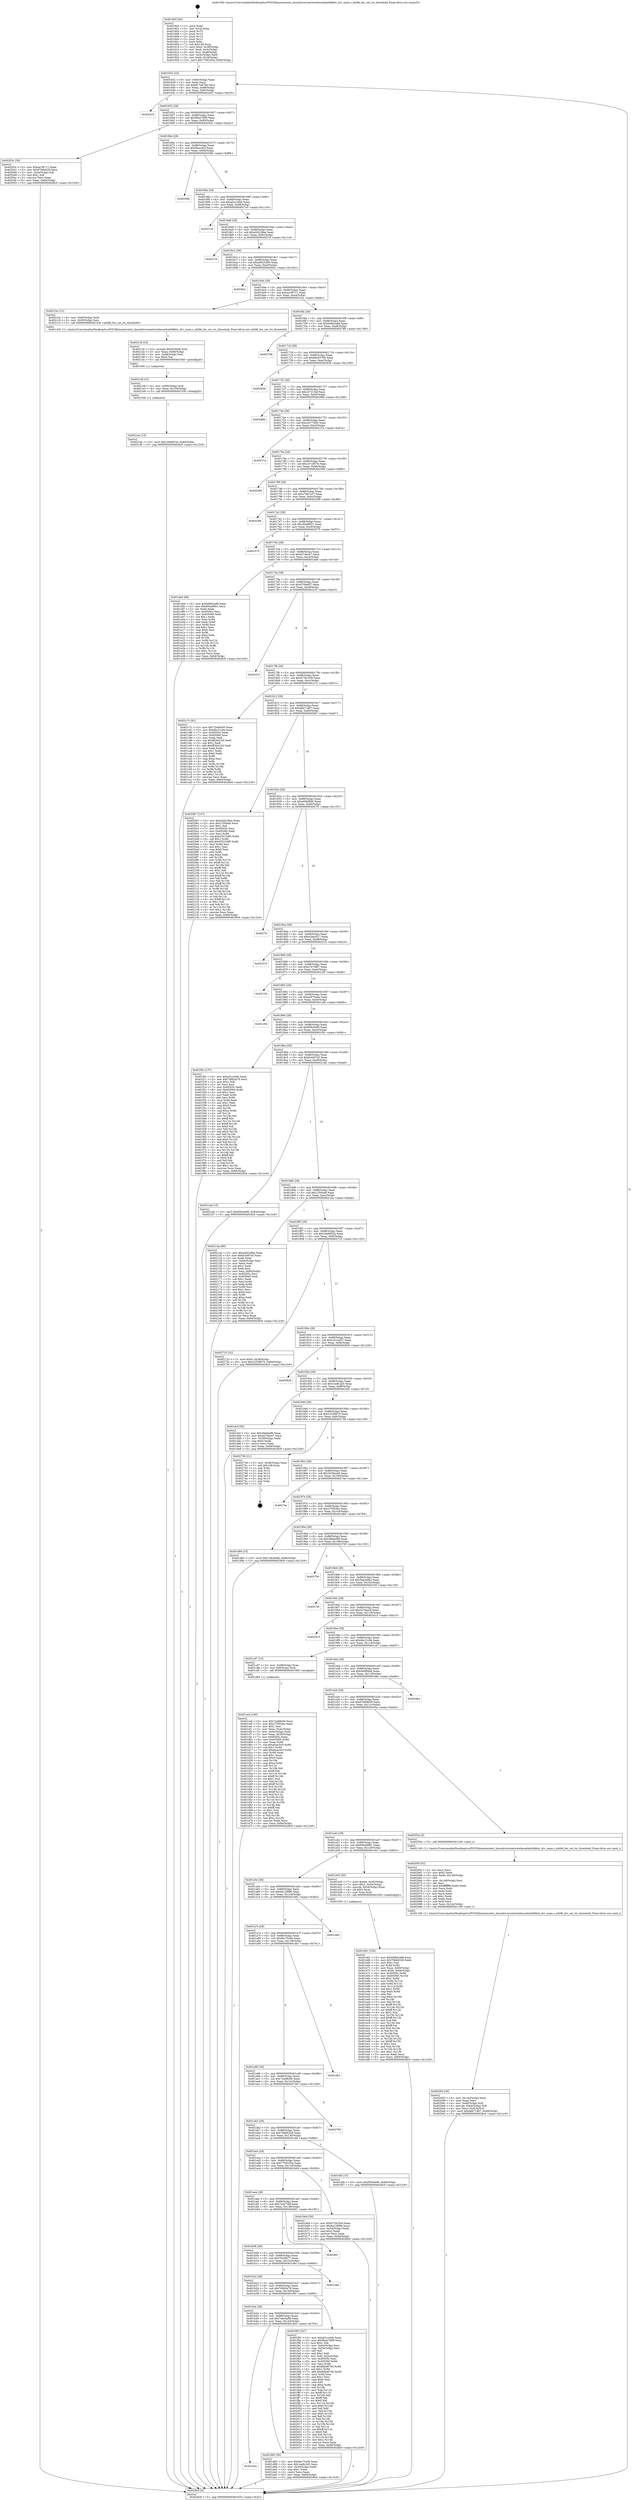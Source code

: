 digraph "0x401600" {
  label = "0x401600 (/mnt/c/Users/mathe/Desktop/tcc/POCII/binaries/extr_linuxdriversnetwirelessathath9khtc_drv_main.c_ath9k_htc_set_rts_threshold_Final-ollvm.out::main(0))"
  labelloc = "t"
  node[shape=record]

  Entry [label="",width=0.3,height=0.3,shape=circle,fillcolor=black,style=filled]
  "0x401632" [label="{
     0x401632 [32]\l
     | [instrs]\l
     &nbsp;&nbsp;0x401632 \<+6\>: mov -0x84(%rbp),%eax\l
     &nbsp;&nbsp;0x401638 \<+2\>: mov %eax,%ecx\l
     &nbsp;&nbsp;0x40163a \<+6\>: sub $0x817e67bb,%ecx\l
     &nbsp;&nbsp;0x401640 \<+6\>: mov %eax,-0x88(%rbp)\l
     &nbsp;&nbsp;0x401646 \<+6\>: mov %ecx,-0x8c(%rbp)\l
     &nbsp;&nbsp;0x40164c \<+6\>: je 0000000000402433 \<main+0xe33\>\l
  }"]
  "0x402433" [label="{
     0x402433\l
  }", style=dashed]
  "0x401652" [label="{
     0x401652 [28]\l
     | [instrs]\l
     &nbsp;&nbsp;0x401652 \<+5\>: jmp 0000000000401657 \<main+0x57\>\l
     &nbsp;&nbsp;0x401657 \<+6\>: mov -0x88(%rbp),%eax\l
     &nbsp;&nbsp;0x40165d \<+5\>: sub $0x9bee7699,%eax\l
     &nbsp;&nbsp;0x401662 \<+6\>: mov %eax,-0x90(%rbp)\l
     &nbsp;&nbsp;0x401668 \<+6\>: je 000000000040203c \<main+0xa3c\>\l
  }"]
  Exit [label="",width=0.3,height=0.3,shape=circle,fillcolor=black,style=filled,peripheries=2]
  "0x40203c" [label="{
     0x40203c [30]\l
     | [instrs]\l
     &nbsp;&nbsp;0x40203c \<+5\>: mov $0xaa1f6711,%eax\l
     &nbsp;&nbsp;0x402041 \<+5\>: mov $0x67684b59,%ecx\l
     &nbsp;&nbsp;0x402046 \<+3\>: mov -0x2a(%rbp),%dl\l
     &nbsp;&nbsp;0x402049 \<+3\>: test $0x1,%dl\l
     &nbsp;&nbsp;0x40204c \<+3\>: cmovne %ecx,%eax\l
     &nbsp;&nbsp;0x40204f \<+6\>: mov %eax,-0x84(%rbp)\l
     &nbsp;&nbsp;0x402055 \<+5\>: jmp 00000000004028c9 \<main+0x12c9\>\l
  }"]
  "0x40166e" [label="{
     0x40166e [28]\l
     | [instrs]\l
     &nbsp;&nbsp;0x40166e \<+5\>: jmp 0000000000401673 \<main+0x73\>\l
     &nbsp;&nbsp;0x401673 \<+6\>: mov -0x88(%rbp),%eax\l
     &nbsp;&nbsp;0x401679 \<+5\>: sub $0x9eecc6cf,%eax\l
     &nbsp;&nbsp;0x40167e \<+6\>: mov %eax,-0x94(%rbp)\l
     &nbsp;&nbsp;0x401684 \<+6\>: je 0000000000402566 \<main+0xf66\>\l
  }"]
  "0x4021ee" [label="{
     0x4021ee [15]\l
     | [instrs]\l
     &nbsp;&nbsp;0x4021ee \<+10\>: movl $0x16a9953a,-0x84(%rbp)\l
     &nbsp;&nbsp;0x4021f8 \<+5\>: jmp 00000000004028c9 \<main+0x12c9\>\l
  }"]
  "0x402566" [label="{
     0x402566\l
  }", style=dashed]
  "0x40168a" [label="{
     0x40168a [28]\l
     | [instrs]\l
     &nbsp;&nbsp;0x40168a \<+5\>: jmp 000000000040168f \<main+0x8f\>\l
     &nbsp;&nbsp;0x40168f \<+6\>: mov -0x88(%rbp),%eax\l
     &nbsp;&nbsp;0x401695 \<+5\>: sub $0xa01cc0eb,%eax\l
     &nbsp;&nbsp;0x40169a \<+6\>: mov %eax,-0x98(%rbp)\l
     &nbsp;&nbsp;0x4016a0 \<+6\>: je 00000000004027c0 \<main+0x11c0\>\l
  }"]
  "0x4021df" [label="{
     0x4021df [15]\l
     | [instrs]\l
     &nbsp;&nbsp;0x4021df \<+4\>: mov -0x60(%rbp),%rdi\l
     &nbsp;&nbsp;0x4021e3 \<+6\>: mov %eax,-0x150(%rbp)\l
     &nbsp;&nbsp;0x4021e9 \<+5\>: call 0000000000401030 \<free@plt\>\l
     | [calls]\l
     &nbsp;&nbsp;0x401030 \{1\} (unknown)\l
  }"]
  "0x4027c0" [label="{
     0x4027c0\l
  }", style=dashed]
  "0x4016a6" [label="{
     0x4016a6 [28]\l
     | [instrs]\l
     &nbsp;&nbsp;0x4016a6 \<+5\>: jmp 00000000004016ab \<main+0xab\>\l
     &nbsp;&nbsp;0x4016ab \<+6\>: mov -0x88(%rbp),%eax\l
     &nbsp;&nbsp;0x4016b1 \<+5\>: sub $0xa5d228ee,%eax\l
     &nbsp;&nbsp;0x4016b6 \<+6\>: mov %eax,-0x9c(%rbp)\l
     &nbsp;&nbsp;0x4016bc \<+6\>: je 00000000004027cf \<main+0x11cf\>\l
  }"]
  "0x4021c8" [label="{
     0x4021c8 [23]\l
     | [instrs]\l
     &nbsp;&nbsp;0x4021c8 \<+10\>: movabs $0x4030d6,%rdi\l
     &nbsp;&nbsp;0x4021d2 \<+3\>: mov %eax,-0x68(%rbp)\l
     &nbsp;&nbsp;0x4021d5 \<+3\>: mov -0x68(%rbp),%esi\l
     &nbsp;&nbsp;0x4021d8 \<+2\>: mov $0x0,%al\l
     &nbsp;&nbsp;0x4021da \<+5\>: call 0000000000401040 \<printf@plt\>\l
     | [calls]\l
     &nbsp;&nbsp;0x401040 \{1\} (unknown)\l
  }"]
  "0x4027cf" [label="{
     0x4027cf\l
  }", style=dashed]
  "0x4016c2" [label="{
     0x4016c2 [28]\l
     | [instrs]\l
     &nbsp;&nbsp;0x4016c2 \<+5\>: jmp 00000000004016c7 \<main+0xc7\>\l
     &nbsp;&nbsp;0x4016c7 \<+6\>: mov -0x88(%rbp),%eax\l
     &nbsp;&nbsp;0x4016cd \<+5\>: sub $0xa9925290,%eax\l
     &nbsp;&nbsp;0x4016d2 \<+6\>: mov %eax,-0xa0(%rbp)\l
     &nbsp;&nbsp;0x4016d8 \<+6\>: je 000000000040262c \<main+0x102c\>\l
  }"]
  "0x402093" [label="{
     0x402093 [36]\l
     | [instrs]\l
     &nbsp;&nbsp;0x402093 \<+6\>: mov -0x14c(%rbp),%ecx\l
     &nbsp;&nbsp;0x402099 \<+3\>: imul %eax,%ecx\l
     &nbsp;&nbsp;0x40209c \<+4\>: mov -0x60(%rbp),%r8\l
     &nbsp;&nbsp;0x4020a0 \<+4\>: movslq -0x64(%rbp),%r9\l
     &nbsp;&nbsp;0x4020a4 \<+4\>: mov %ecx,(%r8,%r9,4)\l
     &nbsp;&nbsp;0x4020a8 \<+10\>: movl $0xddd714b7,-0x84(%rbp)\l
     &nbsp;&nbsp;0x4020b2 \<+5\>: jmp 00000000004028c9 \<main+0x12c9\>\l
  }"]
  "0x40262c" [label="{
     0x40262c\l
  }", style=dashed]
  "0x4016de" [label="{
     0x4016de [28]\l
     | [instrs]\l
     &nbsp;&nbsp;0x4016de \<+5\>: jmp 00000000004016e3 \<main+0xe3\>\l
     &nbsp;&nbsp;0x4016e3 \<+6\>: mov -0x88(%rbp),%eax\l
     &nbsp;&nbsp;0x4016e9 \<+5\>: sub $0xaa1f6711,%eax\l
     &nbsp;&nbsp;0x4016ee \<+6\>: mov %eax,-0xa4(%rbp)\l
     &nbsp;&nbsp;0x4016f4 \<+6\>: je 00000000004021bc \<main+0xbbc\>\l
  }"]
  "0x40205f" [label="{
     0x40205f [52]\l
     | [instrs]\l
     &nbsp;&nbsp;0x40205f \<+2\>: xor %ecx,%ecx\l
     &nbsp;&nbsp;0x402061 \<+5\>: mov $0x2,%edx\l
     &nbsp;&nbsp;0x402066 \<+6\>: mov %edx,-0x148(%rbp)\l
     &nbsp;&nbsp;0x40206c \<+1\>: cltd\l
     &nbsp;&nbsp;0x40206d \<+6\>: mov -0x148(%rbp),%esi\l
     &nbsp;&nbsp;0x402073 \<+2\>: idiv %esi\l
     &nbsp;&nbsp;0x402075 \<+6\>: imul $0xfffffffe,%edx,%edx\l
     &nbsp;&nbsp;0x40207b \<+2\>: mov %ecx,%edi\l
     &nbsp;&nbsp;0x40207d \<+2\>: sub %edx,%edi\l
     &nbsp;&nbsp;0x40207f \<+2\>: mov %ecx,%edx\l
     &nbsp;&nbsp;0x402081 \<+3\>: sub $0x1,%edx\l
     &nbsp;&nbsp;0x402084 \<+2\>: add %edx,%edi\l
     &nbsp;&nbsp;0x402086 \<+2\>: sub %edi,%ecx\l
     &nbsp;&nbsp;0x402088 \<+6\>: mov %ecx,-0x14c(%rbp)\l
     &nbsp;&nbsp;0x40208e \<+5\>: call 0000000000401160 \<next_i\>\l
     | [calls]\l
     &nbsp;&nbsp;0x401160 \{1\} (/mnt/c/Users/mathe/Desktop/tcc/POCII/binaries/extr_linuxdriversnetwirelessathath9khtc_drv_main.c_ath9k_htc_set_rts_threshold_Final-ollvm.out::next_i)\l
  }"]
  "0x4021bc" [label="{
     0x4021bc [12]\l
     | [instrs]\l
     &nbsp;&nbsp;0x4021bc \<+4\>: mov -0x60(%rbp),%rdi\l
     &nbsp;&nbsp;0x4021c0 \<+3\>: mov -0x50(%rbp),%esi\l
     &nbsp;&nbsp;0x4021c3 \<+5\>: call 0000000000401420 \<ath9k_htc_set_rts_threshold\>\l
     | [calls]\l
     &nbsp;&nbsp;0x401420 \{1\} (/mnt/c/Users/mathe/Desktop/tcc/POCII/binaries/extr_linuxdriversnetwirelessathath9khtc_drv_main.c_ath9k_htc_set_rts_threshold_Final-ollvm.out::ath9k_htc_set_rts_threshold)\l
  }"]
  "0x4016fa" [label="{
     0x4016fa [28]\l
     | [instrs]\l
     &nbsp;&nbsp;0x4016fa \<+5\>: jmp 00000000004016ff \<main+0xff\>\l
     &nbsp;&nbsp;0x4016ff \<+6\>: mov -0x88(%rbp),%eax\l
     &nbsp;&nbsp;0x401705 \<+5\>: sub $0xb68d2a88,%eax\l
     &nbsp;&nbsp;0x40170a \<+6\>: mov %eax,-0xa8(%rbp)\l
     &nbsp;&nbsp;0x401710 \<+6\>: je 0000000000402788 \<main+0x1188\>\l
  }"]
  "0x401e61" [label="{
     0x401e61 [156]\l
     | [instrs]\l
     &nbsp;&nbsp;0x401e61 \<+5\>: mov $0xb68d2a88,%ecx\l
     &nbsp;&nbsp;0x401e66 \<+5\>: mov $0x76b84328,%edx\l
     &nbsp;&nbsp;0x401e6b \<+3\>: mov $0x1,%sil\l
     &nbsp;&nbsp;0x401e6e \<+3\>: xor %r8d,%r8d\l
     &nbsp;&nbsp;0x401e71 \<+4\>: mov %rax,-0x60(%rbp)\l
     &nbsp;&nbsp;0x401e75 \<+7\>: movl $0x0,-0x64(%rbp)\l
     &nbsp;&nbsp;0x401e7c \<+8\>: mov 0x40505c,%r9d\l
     &nbsp;&nbsp;0x401e84 \<+8\>: mov 0x405060,%r10d\l
     &nbsp;&nbsp;0x401e8c \<+4\>: sub $0x1,%r8d\l
     &nbsp;&nbsp;0x401e90 \<+3\>: mov %r9d,%r11d\l
     &nbsp;&nbsp;0x401e93 \<+3\>: add %r8d,%r11d\l
     &nbsp;&nbsp;0x401e96 \<+4\>: imul %r11d,%r9d\l
     &nbsp;&nbsp;0x401e9a \<+4\>: and $0x1,%r9d\l
     &nbsp;&nbsp;0x401e9e \<+4\>: cmp $0x0,%r9d\l
     &nbsp;&nbsp;0x401ea2 \<+3\>: sete %bl\l
     &nbsp;&nbsp;0x401ea5 \<+4\>: cmp $0xa,%r10d\l
     &nbsp;&nbsp;0x401ea9 \<+4\>: setl %r14b\l
     &nbsp;&nbsp;0x401ead \<+3\>: mov %bl,%r15b\l
     &nbsp;&nbsp;0x401eb0 \<+4\>: xor $0xff,%r15b\l
     &nbsp;&nbsp;0x401eb4 \<+3\>: mov %r14b,%r12b\l
     &nbsp;&nbsp;0x401eb7 \<+4\>: xor $0xff,%r12b\l
     &nbsp;&nbsp;0x401ebb \<+4\>: xor $0x1,%sil\l
     &nbsp;&nbsp;0x401ebf \<+3\>: mov %r15b,%r13b\l
     &nbsp;&nbsp;0x401ec2 \<+4\>: and $0xff,%r13b\l
     &nbsp;&nbsp;0x401ec6 \<+3\>: and %sil,%bl\l
     &nbsp;&nbsp;0x401ec9 \<+3\>: mov %r12b,%al\l
     &nbsp;&nbsp;0x401ecc \<+2\>: and $0xff,%al\l
     &nbsp;&nbsp;0x401ece \<+3\>: and %sil,%r14b\l
     &nbsp;&nbsp;0x401ed1 \<+3\>: or %bl,%r13b\l
     &nbsp;&nbsp;0x401ed4 \<+3\>: or %r14b,%al\l
     &nbsp;&nbsp;0x401ed7 \<+3\>: xor %al,%r13b\l
     &nbsp;&nbsp;0x401eda \<+3\>: or %r12b,%r15b\l
     &nbsp;&nbsp;0x401edd \<+4\>: xor $0xff,%r15b\l
     &nbsp;&nbsp;0x401ee1 \<+4\>: or $0x1,%sil\l
     &nbsp;&nbsp;0x401ee5 \<+3\>: and %sil,%r15b\l
     &nbsp;&nbsp;0x401ee8 \<+3\>: or %r15b,%r13b\l
     &nbsp;&nbsp;0x401eeb \<+4\>: test $0x1,%r13b\l
     &nbsp;&nbsp;0x401eef \<+3\>: cmovne %edx,%ecx\l
     &nbsp;&nbsp;0x401ef2 \<+6\>: mov %ecx,-0x84(%rbp)\l
     &nbsp;&nbsp;0x401ef8 \<+5\>: jmp 00000000004028c9 \<main+0x12c9\>\l
  }"]
  "0x402788" [label="{
     0x402788\l
  }", style=dashed]
  "0x401716" [label="{
     0x401716 [28]\l
     | [instrs]\l
     &nbsp;&nbsp;0x401716 \<+5\>: jmp 000000000040171b \<main+0x11b\>\l
     &nbsp;&nbsp;0x40171b \<+6\>: mov -0x88(%rbp),%eax\l
     &nbsp;&nbsp;0x401721 \<+5\>: sub $0xb6d33790,%eax\l
     &nbsp;&nbsp;0x401726 \<+6\>: mov %eax,-0xac(%rbp)\l
     &nbsp;&nbsp;0x40172c \<+6\>: je 0000000000402838 \<main+0x1238\>\l
  }"]
  "0x401b5a" [label="{
     0x401b5a\l
  }", style=dashed]
  "0x402838" [label="{
     0x402838\l
  }", style=dashed]
  "0x401732" [label="{
     0x401732 [28]\l
     | [instrs]\l
     &nbsp;&nbsp;0x401732 \<+5\>: jmp 0000000000401737 \<main+0x137\>\l
     &nbsp;&nbsp;0x401737 \<+6\>: mov -0x88(%rbp),%eax\l
     &nbsp;&nbsp;0x40173d \<+5\>: sub $0xc27215af,%eax\l
     &nbsp;&nbsp;0x401742 \<+6\>: mov %eax,-0xb0(%rbp)\l
     &nbsp;&nbsp;0x401748 \<+6\>: je 000000000040288d \<main+0x128d\>\l
  }"]
  "0x401d93" [label="{
     0x401d93 [30]\l
     | [instrs]\l
     &nbsp;&nbsp;0x401d93 \<+5\>: mov $0x6ec75c06,%eax\l
     &nbsp;&nbsp;0x401d98 \<+5\>: mov $0x1ee8c2d3,%ecx\l
     &nbsp;&nbsp;0x401d9d \<+3\>: mov -0x30(%rbp),%edx\l
     &nbsp;&nbsp;0x401da0 \<+3\>: cmp $0x1,%edx\l
     &nbsp;&nbsp;0x401da3 \<+3\>: cmovl %ecx,%eax\l
     &nbsp;&nbsp;0x401da6 \<+6\>: mov %eax,-0x84(%rbp)\l
     &nbsp;&nbsp;0x401dac \<+5\>: jmp 00000000004028c9 \<main+0x12c9\>\l
  }"]
  "0x40288d" [label="{
     0x40288d\l
  }", style=dashed]
  "0x40174e" [label="{
     0x40174e [28]\l
     | [instrs]\l
     &nbsp;&nbsp;0x40174e \<+5\>: jmp 0000000000401753 \<main+0x153\>\l
     &nbsp;&nbsp;0x401753 \<+6\>: mov -0x88(%rbp),%eax\l
     &nbsp;&nbsp;0x401759 \<+5\>: sub $0xc43770d3,%eax\l
     &nbsp;&nbsp;0x40175e \<+6\>: mov %eax,-0xb4(%rbp)\l
     &nbsp;&nbsp;0x401764 \<+6\>: je 000000000040237a \<main+0xd7a\>\l
  }"]
  "0x401b3e" [label="{
     0x401b3e [28]\l
     | [instrs]\l
     &nbsp;&nbsp;0x401b3e \<+5\>: jmp 0000000000401b43 \<main+0x543\>\l
     &nbsp;&nbsp;0x401b43 \<+6\>: mov -0x88(%rbp),%eax\l
     &nbsp;&nbsp;0x401b49 \<+5\>: sub $0x7e6c0a98,%eax\l
     &nbsp;&nbsp;0x401b4e \<+6\>: mov %eax,-0x144(%rbp)\l
     &nbsp;&nbsp;0x401b54 \<+6\>: je 0000000000401d93 \<main+0x793\>\l
  }"]
  "0x40237a" [label="{
     0x40237a\l
  }", style=dashed]
  "0x40176a" [label="{
     0x40176a [28]\l
     | [instrs]\l
     &nbsp;&nbsp;0x40176a \<+5\>: jmp 000000000040176f \<main+0x16f\>\l
     &nbsp;&nbsp;0x40176f \<+6\>: mov -0x88(%rbp),%eax\l
     &nbsp;&nbsp;0x401775 \<+5\>: sub $0xc47c8576,%eax\l
     &nbsp;&nbsp;0x40177a \<+6\>: mov %eax,-0xb8(%rbp)\l
     &nbsp;&nbsp;0x401780 \<+6\>: je 0000000000402599 \<main+0xf99\>\l
  }"]
  "0x401f95" [label="{
     0x401f95 [167]\l
     | [instrs]\l
     &nbsp;&nbsp;0x401f95 \<+5\>: mov $0xa01cc0eb,%eax\l
     &nbsp;&nbsp;0x401f9a \<+5\>: mov $0x9bee7699,%ecx\l
     &nbsp;&nbsp;0x401f9f \<+2\>: mov $0x1,%dl\l
     &nbsp;&nbsp;0x401fa1 \<+3\>: mov -0x64(%rbp),%esi\l
     &nbsp;&nbsp;0x401fa4 \<+3\>: cmp -0x54(%rbp),%esi\l
     &nbsp;&nbsp;0x401fa7 \<+4\>: setl %dil\l
     &nbsp;&nbsp;0x401fab \<+4\>: and $0x1,%dil\l
     &nbsp;&nbsp;0x401faf \<+4\>: mov %dil,-0x2a(%rbp)\l
     &nbsp;&nbsp;0x401fb3 \<+7\>: mov 0x40505c,%esi\l
     &nbsp;&nbsp;0x401fba \<+8\>: mov 0x405060,%r8d\l
     &nbsp;&nbsp;0x401fc2 \<+3\>: mov %esi,%r9d\l
     &nbsp;&nbsp;0x401fc5 \<+7\>: sub $0x8db46740,%r9d\l
     &nbsp;&nbsp;0x401fcc \<+4\>: sub $0x1,%r9d\l
     &nbsp;&nbsp;0x401fd0 \<+7\>: add $0x8db46740,%r9d\l
     &nbsp;&nbsp;0x401fd7 \<+4\>: imul %r9d,%esi\l
     &nbsp;&nbsp;0x401fdb \<+3\>: and $0x1,%esi\l
     &nbsp;&nbsp;0x401fde \<+3\>: cmp $0x0,%esi\l
     &nbsp;&nbsp;0x401fe1 \<+4\>: sete %dil\l
     &nbsp;&nbsp;0x401fe5 \<+4\>: cmp $0xa,%r8d\l
     &nbsp;&nbsp;0x401fe9 \<+4\>: setl %r10b\l
     &nbsp;&nbsp;0x401fed \<+3\>: mov %dil,%r11b\l
     &nbsp;&nbsp;0x401ff0 \<+4\>: xor $0xff,%r11b\l
     &nbsp;&nbsp;0x401ff4 \<+3\>: mov %r10b,%bl\l
     &nbsp;&nbsp;0x401ff7 \<+3\>: xor $0xff,%bl\l
     &nbsp;&nbsp;0x401ffa \<+3\>: xor $0x0,%dl\l
     &nbsp;&nbsp;0x401ffd \<+3\>: mov %r11b,%r14b\l
     &nbsp;&nbsp;0x402000 \<+4\>: and $0x0,%r14b\l
     &nbsp;&nbsp;0x402004 \<+3\>: and %dl,%dil\l
     &nbsp;&nbsp;0x402007 \<+3\>: mov %bl,%r15b\l
     &nbsp;&nbsp;0x40200a \<+4\>: and $0x0,%r15b\l
     &nbsp;&nbsp;0x40200e \<+3\>: and %dl,%r10b\l
     &nbsp;&nbsp;0x402011 \<+3\>: or %dil,%r14b\l
     &nbsp;&nbsp;0x402014 \<+3\>: or %r10b,%r15b\l
     &nbsp;&nbsp;0x402017 \<+3\>: xor %r15b,%r14b\l
     &nbsp;&nbsp;0x40201a \<+3\>: or %bl,%r11b\l
     &nbsp;&nbsp;0x40201d \<+4\>: xor $0xff,%r11b\l
     &nbsp;&nbsp;0x402021 \<+3\>: or $0x0,%dl\l
     &nbsp;&nbsp;0x402024 \<+3\>: and %dl,%r11b\l
     &nbsp;&nbsp;0x402027 \<+3\>: or %r11b,%r14b\l
     &nbsp;&nbsp;0x40202a \<+4\>: test $0x1,%r14b\l
     &nbsp;&nbsp;0x40202e \<+3\>: cmovne %ecx,%eax\l
     &nbsp;&nbsp;0x402031 \<+6\>: mov %eax,-0x84(%rbp)\l
     &nbsp;&nbsp;0x402037 \<+5\>: jmp 00000000004028c9 \<main+0x12c9\>\l
  }"]
  "0x402599" [label="{
     0x402599\l
  }", style=dashed]
  "0x401786" [label="{
     0x401786 [28]\l
     | [instrs]\l
     &nbsp;&nbsp;0x401786 \<+5\>: jmp 000000000040178b \<main+0x18b\>\l
     &nbsp;&nbsp;0x40178b \<+6\>: mov -0x88(%rbp),%eax\l
     &nbsp;&nbsp;0x401791 \<+5\>: sub $0xc76b7a37,%eax\l
     &nbsp;&nbsp;0x401796 \<+6\>: mov %eax,-0xbc(%rbp)\l
     &nbsp;&nbsp;0x40179c \<+6\>: je 0000000000402286 \<main+0xc86\>\l
  }"]
  "0x401b22" [label="{
     0x401b22 [28]\l
     | [instrs]\l
     &nbsp;&nbsp;0x401b22 \<+5\>: jmp 0000000000401b27 \<main+0x527\>\l
     &nbsp;&nbsp;0x401b27 \<+6\>: mov -0x88(%rbp),%eax\l
     &nbsp;&nbsp;0x401b2d \<+5\>: sub $0x7d9b5a78,%eax\l
     &nbsp;&nbsp;0x401b32 \<+6\>: mov %eax,-0x140(%rbp)\l
     &nbsp;&nbsp;0x401b38 \<+6\>: je 0000000000401f95 \<main+0x995\>\l
  }"]
  "0x402286" [label="{
     0x402286\l
  }", style=dashed]
  "0x4017a2" [label="{
     0x4017a2 [28]\l
     | [instrs]\l
     &nbsp;&nbsp;0x4017a2 \<+5\>: jmp 00000000004017a7 \<main+0x1a7\>\l
     &nbsp;&nbsp;0x4017a7 \<+6\>: mov -0x88(%rbp),%eax\l
     &nbsp;&nbsp;0x4017ad \<+5\>: sub $0xc8d49621,%eax\l
     &nbsp;&nbsp;0x4017b2 \<+6\>: mov %eax,-0xc0(%rbp)\l
     &nbsp;&nbsp;0x4017b8 \<+6\>: je 0000000000402575 \<main+0xf75\>\l
  }"]
  "0x401c6d" [label="{
     0x401c6d\l
  }", style=dashed]
  "0x402575" [label="{
     0x402575\l
  }", style=dashed]
  "0x4017be" [label="{
     0x4017be [28]\l
     | [instrs]\l
     &nbsp;&nbsp;0x4017be \<+5\>: jmp 00000000004017c3 \<main+0x1c3\>\l
     &nbsp;&nbsp;0x4017c3 \<+6\>: mov -0x88(%rbp),%eax\l
     &nbsp;&nbsp;0x4017c9 \<+5\>: sub $0xd27dece7,%eax\l
     &nbsp;&nbsp;0x4017ce \<+6\>: mov %eax,-0xc4(%rbp)\l
     &nbsp;&nbsp;0x4017d4 \<+6\>: je 0000000000401ded \<main+0x7ed\>\l
  }"]
  "0x401b06" [label="{
     0x401b06 [28]\l
     | [instrs]\l
     &nbsp;&nbsp;0x401b06 \<+5\>: jmp 0000000000401b0b \<main+0x50b\>\l
     &nbsp;&nbsp;0x401b0b \<+6\>: mov -0x88(%rbp),%eax\l
     &nbsp;&nbsp;0x401b11 \<+5\>: sub $0x7b25fd77,%eax\l
     &nbsp;&nbsp;0x401b16 \<+6\>: mov %eax,-0x13c(%rbp)\l
     &nbsp;&nbsp;0x401b1c \<+6\>: je 0000000000401c6d \<main+0x66d\>\l
  }"]
  "0x401ded" [label="{
     0x401ded [86]\l
     | [instrs]\l
     &nbsp;&nbsp;0x401ded \<+5\>: mov $0xb68d2a88,%eax\l
     &nbsp;&nbsp;0x401df2 \<+5\>: mov $0x694a9981,%ecx\l
     &nbsp;&nbsp;0x401df7 \<+2\>: xor %edx,%edx\l
     &nbsp;&nbsp;0x401df9 \<+7\>: mov 0x40505c,%esi\l
     &nbsp;&nbsp;0x401e00 \<+7\>: mov 0x405060,%edi\l
     &nbsp;&nbsp;0x401e07 \<+3\>: sub $0x1,%edx\l
     &nbsp;&nbsp;0x401e0a \<+3\>: mov %esi,%r8d\l
     &nbsp;&nbsp;0x401e0d \<+3\>: add %edx,%r8d\l
     &nbsp;&nbsp;0x401e10 \<+4\>: imul %r8d,%esi\l
     &nbsp;&nbsp;0x401e14 \<+3\>: and $0x1,%esi\l
     &nbsp;&nbsp;0x401e17 \<+3\>: cmp $0x0,%esi\l
     &nbsp;&nbsp;0x401e1a \<+4\>: sete %r9b\l
     &nbsp;&nbsp;0x401e1e \<+3\>: cmp $0xa,%edi\l
     &nbsp;&nbsp;0x401e21 \<+4\>: setl %r10b\l
     &nbsp;&nbsp;0x401e25 \<+3\>: mov %r9b,%r11b\l
     &nbsp;&nbsp;0x401e28 \<+3\>: and %r10b,%r11b\l
     &nbsp;&nbsp;0x401e2b \<+3\>: xor %r10b,%r9b\l
     &nbsp;&nbsp;0x401e2e \<+3\>: or %r9b,%r11b\l
     &nbsp;&nbsp;0x401e31 \<+4\>: test $0x1,%r11b\l
     &nbsp;&nbsp;0x401e35 \<+3\>: cmovne %ecx,%eax\l
     &nbsp;&nbsp;0x401e38 \<+6\>: mov %eax,-0x84(%rbp)\l
     &nbsp;&nbsp;0x401e3e \<+5\>: jmp 00000000004028c9 \<main+0x12c9\>\l
  }"]
  "0x4017da" [label="{
     0x4017da [28]\l
     | [instrs]\l
     &nbsp;&nbsp;0x4017da \<+5\>: jmp 00000000004017df \<main+0x1df\>\l
     &nbsp;&nbsp;0x4017df \<+6\>: mov -0x88(%rbp),%eax\l
     &nbsp;&nbsp;0x4017e5 \<+5\>: sub $0xd709ef07,%eax\l
     &nbsp;&nbsp;0x4017ea \<+6\>: mov %eax,-0xc8(%rbp)\l
     &nbsp;&nbsp;0x4017f0 \<+6\>: je 000000000040231f \<main+0xd1f\>\l
  }"]
  "0x4026f1" [label="{
     0x4026f1\l
  }", style=dashed]
  "0x40231f" [label="{
     0x40231f\l
  }", style=dashed]
  "0x4017f6" [label="{
     0x4017f6 [28]\l
     | [instrs]\l
     &nbsp;&nbsp;0x4017f6 \<+5\>: jmp 00000000004017fb \<main+0x1fb\>\l
     &nbsp;&nbsp;0x4017fb \<+6\>: mov -0x88(%rbp),%eax\l
     &nbsp;&nbsp;0x401801 \<+5\>: sub $0xd735c309,%eax\l
     &nbsp;&nbsp;0x401806 \<+6\>: mov %eax,-0xcc(%rbp)\l
     &nbsp;&nbsp;0x40180c \<+6\>: je 0000000000401c7c \<main+0x67c\>\l
  }"]
  "0x401ce4" [label="{
     0x401ce4 [160]\l
     | [instrs]\l
     &nbsp;&nbsp;0x401ce4 \<+5\>: mov $0x72a68c00,%ecx\l
     &nbsp;&nbsp;0x401ce9 \<+5\>: mov $0x275f52ba,%edx\l
     &nbsp;&nbsp;0x401cee \<+3\>: mov $0x1,%sil\l
     &nbsp;&nbsp;0x401cf1 \<+3\>: mov %eax,-0x4c(%rbp)\l
     &nbsp;&nbsp;0x401cf4 \<+3\>: mov -0x4c(%rbp),%eax\l
     &nbsp;&nbsp;0x401cf7 \<+3\>: mov %eax,-0x30(%rbp)\l
     &nbsp;&nbsp;0x401cfa \<+7\>: mov 0x40505c,%eax\l
     &nbsp;&nbsp;0x401d01 \<+8\>: mov 0x405060,%r8d\l
     &nbsp;&nbsp;0x401d09 \<+3\>: mov %eax,%r9d\l
     &nbsp;&nbsp;0x401d0c \<+7\>: sub $0xafcac5c0,%r9d\l
     &nbsp;&nbsp;0x401d13 \<+4\>: sub $0x1,%r9d\l
     &nbsp;&nbsp;0x401d17 \<+7\>: add $0xafcac5c0,%r9d\l
     &nbsp;&nbsp;0x401d1e \<+4\>: imul %r9d,%eax\l
     &nbsp;&nbsp;0x401d22 \<+3\>: and $0x1,%eax\l
     &nbsp;&nbsp;0x401d25 \<+3\>: cmp $0x0,%eax\l
     &nbsp;&nbsp;0x401d28 \<+4\>: sete %r10b\l
     &nbsp;&nbsp;0x401d2c \<+4\>: cmp $0xa,%r8d\l
     &nbsp;&nbsp;0x401d30 \<+4\>: setl %r11b\l
     &nbsp;&nbsp;0x401d34 \<+3\>: mov %r10b,%bl\l
     &nbsp;&nbsp;0x401d37 \<+3\>: xor $0xff,%bl\l
     &nbsp;&nbsp;0x401d3a \<+3\>: mov %r11b,%r14b\l
     &nbsp;&nbsp;0x401d3d \<+4\>: xor $0xff,%r14b\l
     &nbsp;&nbsp;0x401d41 \<+4\>: xor $0x1,%sil\l
     &nbsp;&nbsp;0x401d45 \<+3\>: mov %bl,%r15b\l
     &nbsp;&nbsp;0x401d48 \<+4\>: and $0xff,%r15b\l
     &nbsp;&nbsp;0x401d4c \<+3\>: and %sil,%r10b\l
     &nbsp;&nbsp;0x401d4f \<+3\>: mov %r14b,%r12b\l
     &nbsp;&nbsp;0x401d52 \<+4\>: and $0xff,%r12b\l
     &nbsp;&nbsp;0x401d56 \<+3\>: and %sil,%r11b\l
     &nbsp;&nbsp;0x401d59 \<+3\>: or %r10b,%r15b\l
     &nbsp;&nbsp;0x401d5c \<+3\>: or %r11b,%r12b\l
     &nbsp;&nbsp;0x401d5f \<+3\>: xor %r12b,%r15b\l
     &nbsp;&nbsp;0x401d62 \<+3\>: or %r14b,%bl\l
     &nbsp;&nbsp;0x401d65 \<+3\>: xor $0xff,%bl\l
     &nbsp;&nbsp;0x401d68 \<+4\>: or $0x1,%sil\l
     &nbsp;&nbsp;0x401d6c \<+3\>: and %sil,%bl\l
     &nbsp;&nbsp;0x401d6f \<+3\>: or %bl,%r15b\l
     &nbsp;&nbsp;0x401d72 \<+4\>: test $0x1,%r15b\l
     &nbsp;&nbsp;0x401d76 \<+3\>: cmovne %edx,%ecx\l
     &nbsp;&nbsp;0x401d79 \<+6\>: mov %ecx,-0x84(%rbp)\l
     &nbsp;&nbsp;0x401d7f \<+5\>: jmp 00000000004028c9 \<main+0x12c9\>\l
  }"]
  "0x401c7c" [label="{
     0x401c7c [91]\l
     | [instrs]\l
     &nbsp;&nbsp;0x401c7c \<+5\>: mov $0x72a68c00,%eax\l
     &nbsp;&nbsp;0x401c81 \<+5\>: mov $0x4bc31c9a,%ecx\l
     &nbsp;&nbsp;0x401c86 \<+7\>: mov 0x40505c,%edx\l
     &nbsp;&nbsp;0x401c8d \<+7\>: mov 0x405060,%esi\l
     &nbsp;&nbsp;0x401c94 \<+2\>: mov %edx,%edi\l
     &nbsp;&nbsp;0x401c96 \<+6\>: sub $0xf83b41b5,%edi\l
     &nbsp;&nbsp;0x401c9c \<+3\>: sub $0x1,%edi\l
     &nbsp;&nbsp;0x401c9f \<+6\>: add $0xf83b41b5,%edi\l
     &nbsp;&nbsp;0x401ca5 \<+3\>: imul %edi,%edx\l
     &nbsp;&nbsp;0x401ca8 \<+3\>: and $0x1,%edx\l
     &nbsp;&nbsp;0x401cab \<+3\>: cmp $0x0,%edx\l
     &nbsp;&nbsp;0x401cae \<+4\>: sete %r8b\l
     &nbsp;&nbsp;0x401cb2 \<+3\>: cmp $0xa,%esi\l
     &nbsp;&nbsp;0x401cb5 \<+4\>: setl %r9b\l
     &nbsp;&nbsp;0x401cb9 \<+3\>: mov %r8b,%r10b\l
     &nbsp;&nbsp;0x401cbc \<+3\>: and %r9b,%r10b\l
     &nbsp;&nbsp;0x401cbf \<+3\>: xor %r9b,%r8b\l
     &nbsp;&nbsp;0x401cc2 \<+3\>: or %r8b,%r10b\l
     &nbsp;&nbsp;0x401cc5 \<+4\>: test $0x1,%r10b\l
     &nbsp;&nbsp;0x401cc9 \<+3\>: cmovne %ecx,%eax\l
     &nbsp;&nbsp;0x401ccc \<+6\>: mov %eax,-0x84(%rbp)\l
     &nbsp;&nbsp;0x401cd2 \<+5\>: jmp 00000000004028c9 \<main+0x12c9\>\l
  }"]
  "0x401812" [label="{
     0x401812 [28]\l
     | [instrs]\l
     &nbsp;&nbsp;0x401812 \<+5\>: jmp 0000000000401817 \<main+0x217\>\l
     &nbsp;&nbsp;0x401817 \<+6\>: mov -0x88(%rbp),%eax\l
     &nbsp;&nbsp;0x40181d \<+5\>: sub $0xddd714b7,%eax\l
     &nbsp;&nbsp;0x401822 \<+6\>: mov %eax,-0xd0(%rbp)\l
     &nbsp;&nbsp;0x401828 \<+6\>: je 00000000004020b7 \<main+0xab7\>\l
  }"]
  "0x401600" [label="{
     0x401600 [50]\l
     | [instrs]\l
     &nbsp;&nbsp;0x401600 \<+1\>: push %rbp\l
     &nbsp;&nbsp;0x401601 \<+3\>: mov %rsp,%rbp\l
     &nbsp;&nbsp;0x401604 \<+2\>: push %r15\l
     &nbsp;&nbsp;0x401606 \<+2\>: push %r14\l
     &nbsp;&nbsp;0x401608 \<+2\>: push %r13\l
     &nbsp;&nbsp;0x40160a \<+2\>: push %r12\l
     &nbsp;&nbsp;0x40160c \<+1\>: push %rbx\l
     &nbsp;&nbsp;0x40160d \<+7\>: sub $0x148,%rsp\l
     &nbsp;&nbsp;0x401614 \<+7\>: movl $0x0,-0x38(%rbp)\l
     &nbsp;&nbsp;0x40161b \<+3\>: mov %edi,-0x3c(%rbp)\l
     &nbsp;&nbsp;0x40161e \<+4\>: mov %rsi,-0x48(%rbp)\l
     &nbsp;&nbsp;0x401622 \<+3\>: mov -0x3c(%rbp),%edi\l
     &nbsp;&nbsp;0x401625 \<+3\>: mov %edi,-0x34(%rbp)\l
     &nbsp;&nbsp;0x401628 \<+10\>: movl $0x7709105a,-0x84(%rbp)\l
  }"]
  "0x4020b7" [label="{
     0x4020b7 [147]\l
     | [instrs]\l
     &nbsp;&nbsp;0x4020b7 \<+5\>: mov $0xa5d228ee,%eax\l
     &nbsp;&nbsp;0x4020bc \<+5\>: mov $0x13504a9,%ecx\l
     &nbsp;&nbsp;0x4020c1 \<+2\>: mov $0x1,%dl\l
     &nbsp;&nbsp;0x4020c3 \<+7\>: mov 0x40505c,%esi\l
     &nbsp;&nbsp;0x4020ca \<+7\>: mov 0x405060,%edi\l
     &nbsp;&nbsp;0x4020d1 \<+3\>: mov %esi,%r8d\l
     &nbsp;&nbsp;0x4020d4 \<+7\>: sub $0x43515df5,%r8d\l
     &nbsp;&nbsp;0x4020db \<+4\>: sub $0x1,%r8d\l
     &nbsp;&nbsp;0x4020df \<+7\>: add $0x43515df5,%r8d\l
     &nbsp;&nbsp;0x4020e6 \<+4\>: imul %r8d,%esi\l
     &nbsp;&nbsp;0x4020ea \<+3\>: and $0x1,%esi\l
     &nbsp;&nbsp;0x4020ed \<+3\>: cmp $0x0,%esi\l
     &nbsp;&nbsp;0x4020f0 \<+4\>: sete %r9b\l
     &nbsp;&nbsp;0x4020f4 \<+3\>: cmp $0xa,%edi\l
     &nbsp;&nbsp;0x4020f7 \<+4\>: setl %r10b\l
     &nbsp;&nbsp;0x4020fb \<+3\>: mov %r9b,%r11b\l
     &nbsp;&nbsp;0x4020fe \<+4\>: xor $0xff,%r11b\l
     &nbsp;&nbsp;0x402102 \<+3\>: mov %r10b,%bl\l
     &nbsp;&nbsp;0x402105 \<+3\>: xor $0xff,%bl\l
     &nbsp;&nbsp;0x402108 \<+3\>: xor $0x1,%dl\l
     &nbsp;&nbsp;0x40210b \<+3\>: mov %r11b,%r14b\l
     &nbsp;&nbsp;0x40210e \<+4\>: and $0xff,%r14b\l
     &nbsp;&nbsp;0x402112 \<+3\>: and %dl,%r9b\l
     &nbsp;&nbsp;0x402115 \<+3\>: mov %bl,%r15b\l
     &nbsp;&nbsp;0x402118 \<+4\>: and $0xff,%r15b\l
     &nbsp;&nbsp;0x40211c \<+3\>: and %dl,%r10b\l
     &nbsp;&nbsp;0x40211f \<+3\>: or %r9b,%r14b\l
     &nbsp;&nbsp;0x402122 \<+3\>: or %r10b,%r15b\l
     &nbsp;&nbsp;0x402125 \<+3\>: xor %r15b,%r14b\l
     &nbsp;&nbsp;0x402128 \<+3\>: or %bl,%r11b\l
     &nbsp;&nbsp;0x40212b \<+4\>: xor $0xff,%r11b\l
     &nbsp;&nbsp;0x40212f \<+3\>: or $0x1,%dl\l
     &nbsp;&nbsp;0x402132 \<+3\>: and %dl,%r11b\l
     &nbsp;&nbsp;0x402135 \<+3\>: or %r11b,%r14b\l
     &nbsp;&nbsp;0x402138 \<+4\>: test $0x1,%r14b\l
     &nbsp;&nbsp;0x40213c \<+3\>: cmovne %ecx,%eax\l
     &nbsp;&nbsp;0x40213f \<+6\>: mov %eax,-0x84(%rbp)\l
     &nbsp;&nbsp;0x402145 \<+5\>: jmp 00000000004028c9 \<main+0x12c9\>\l
  }"]
  "0x40182e" [label="{
     0x40182e [28]\l
     | [instrs]\l
     &nbsp;&nbsp;0x40182e \<+5\>: jmp 0000000000401833 \<main+0x233\>\l
     &nbsp;&nbsp;0x401833 \<+6\>: mov -0x88(%rbp),%eax\l
     &nbsp;&nbsp;0x401839 \<+5\>: sub $0xe09bf965,%eax\l
     &nbsp;&nbsp;0x40183e \<+6\>: mov %eax,-0xd4(%rbp)\l
     &nbsp;&nbsp;0x401844 \<+6\>: je 00000000004027f1 \<main+0x11f1\>\l
  }"]
  "0x4028c9" [label="{
     0x4028c9 [5]\l
     | [instrs]\l
     &nbsp;&nbsp;0x4028c9 \<+5\>: jmp 0000000000401632 \<main+0x32\>\l
  }"]
  "0x4027f1" [label="{
     0x4027f1\l
  }", style=dashed]
  "0x40184a" [label="{
     0x40184a [28]\l
     | [instrs]\l
     &nbsp;&nbsp;0x40184a \<+5\>: jmp 000000000040184f \<main+0x24f\>\l
     &nbsp;&nbsp;0x40184f \<+6\>: mov -0x88(%rbp),%eax\l
     &nbsp;&nbsp;0x401855 \<+5\>: sub $0xe3adc017,%eax\l
     &nbsp;&nbsp;0x40185a \<+6\>: mov %eax,-0xd8(%rbp)\l
     &nbsp;&nbsp;0x401860 \<+6\>: je 0000000000402310 \<main+0xd10\>\l
  }"]
  "0x401aea" [label="{
     0x401aea [28]\l
     | [instrs]\l
     &nbsp;&nbsp;0x401aea \<+5\>: jmp 0000000000401aef \<main+0x4ef\>\l
     &nbsp;&nbsp;0x401aef \<+6\>: mov -0x88(%rbp),%eax\l
     &nbsp;&nbsp;0x401af5 \<+5\>: sub $0x7a3d756f,%eax\l
     &nbsp;&nbsp;0x401afa \<+6\>: mov %eax,-0x138(%rbp)\l
     &nbsp;&nbsp;0x401b00 \<+6\>: je 00000000004026f1 \<main+0x10f1\>\l
  }"]
  "0x402310" [label="{
     0x402310\l
  }", style=dashed]
  "0x401866" [label="{
     0x401866 [28]\l
     | [instrs]\l
     &nbsp;&nbsp;0x401866 \<+5\>: jmp 000000000040186b \<main+0x26b\>\l
     &nbsp;&nbsp;0x40186b \<+6\>: mov -0x88(%rbp),%eax\l
     &nbsp;&nbsp;0x401871 \<+5\>: sub $0xe7b74f87,%eax\l
     &nbsp;&nbsp;0x401876 \<+6\>: mov %eax,-0xdc(%rbp)\l
     &nbsp;&nbsp;0x40187c \<+6\>: je 00000000004021fd \<main+0xbfd\>\l
  }"]
  "0x401b64" [label="{
     0x401b64 [30]\l
     | [instrs]\l
     &nbsp;&nbsp;0x401b64 \<+5\>: mov $0xd735c309,%eax\l
     &nbsp;&nbsp;0x401b69 \<+5\>: mov $0x6a128f06,%ecx\l
     &nbsp;&nbsp;0x401b6e \<+3\>: mov -0x34(%rbp),%edx\l
     &nbsp;&nbsp;0x401b71 \<+3\>: cmp $0x2,%edx\l
     &nbsp;&nbsp;0x401b74 \<+3\>: cmovne %ecx,%eax\l
     &nbsp;&nbsp;0x401b77 \<+6\>: mov %eax,-0x84(%rbp)\l
     &nbsp;&nbsp;0x401b7d \<+5\>: jmp 00000000004028c9 \<main+0x12c9\>\l
  }"]
  "0x4021fd" [label="{
     0x4021fd\l
  }", style=dashed]
  "0x401882" [label="{
     0x401882 [28]\l
     | [instrs]\l
     &nbsp;&nbsp;0x401882 \<+5\>: jmp 0000000000401887 \<main+0x287\>\l
     &nbsp;&nbsp;0x401887 \<+6\>: mov -0x88(%rbp),%eax\l
     &nbsp;&nbsp;0x40188d \<+5\>: sub $0xee974a4e,%eax\l
     &nbsp;&nbsp;0x401892 \<+6\>: mov %eax,-0xe0(%rbp)\l
     &nbsp;&nbsp;0x401898 \<+6\>: je 0000000000401c0b \<main+0x60b\>\l
  }"]
  "0x401ace" [label="{
     0x401ace [28]\l
     | [instrs]\l
     &nbsp;&nbsp;0x401ace \<+5\>: jmp 0000000000401ad3 \<main+0x4d3\>\l
     &nbsp;&nbsp;0x401ad3 \<+6\>: mov -0x88(%rbp),%eax\l
     &nbsp;&nbsp;0x401ad9 \<+5\>: sub $0x7709105a,%eax\l
     &nbsp;&nbsp;0x401ade \<+6\>: mov %eax,-0x134(%rbp)\l
     &nbsp;&nbsp;0x401ae4 \<+6\>: je 0000000000401b64 \<main+0x564\>\l
  }"]
  "0x401c0b" [label="{
     0x401c0b\l
  }", style=dashed]
  "0x40189e" [label="{
     0x40189e [28]\l
     | [instrs]\l
     &nbsp;&nbsp;0x40189e \<+5\>: jmp 00000000004018a3 \<main+0x2a3\>\l
     &nbsp;&nbsp;0x4018a3 \<+6\>: mov -0x88(%rbp),%eax\l
     &nbsp;&nbsp;0x4018a9 \<+5\>: sub $0xf59c9e90,%eax\l
     &nbsp;&nbsp;0x4018ae \<+6\>: mov %eax,-0xe4(%rbp)\l
     &nbsp;&nbsp;0x4018b4 \<+6\>: je 0000000000401f0c \<main+0x90c\>\l
  }"]
  "0x401efd" [label="{
     0x401efd [15]\l
     | [instrs]\l
     &nbsp;&nbsp;0x401efd \<+10\>: movl $0xf59c9e90,-0x84(%rbp)\l
     &nbsp;&nbsp;0x401f07 \<+5\>: jmp 00000000004028c9 \<main+0x12c9\>\l
  }"]
  "0x401f0c" [label="{
     0x401f0c [137]\l
     | [instrs]\l
     &nbsp;&nbsp;0x401f0c \<+5\>: mov $0xa01cc0eb,%eax\l
     &nbsp;&nbsp;0x401f11 \<+5\>: mov $0x7d9b5a78,%ecx\l
     &nbsp;&nbsp;0x401f16 \<+2\>: mov $0x1,%dl\l
     &nbsp;&nbsp;0x401f18 \<+2\>: xor %esi,%esi\l
     &nbsp;&nbsp;0x401f1a \<+7\>: mov 0x40505c,%edi\l
     &nbsp;&nbsp;0x401f21 \<+8\>: mov 0x405060,%r8d\l
     &nbsp;&nbsp;0x401f29 \<+3\>: sub $0x1,%esi\l
     &nbsp;&nbsp;0x401f2c \<+3\>: mov %edi,%r9d\l
     &nbsp;&nbsp;0x401f2f \<+3\>: add %esi,%r9d\l
     &nbsp;&nbsp;0x401f32 \<+4\>: imul %r9d,%edi\l
     &nbsp;&nbsp;0x401f36 \<+3\>: and $0x1,%edi\l
     &nbsp;&nbsp;0x401f39 \<+3\>: cmp $0x0,%edi\l
     &nbsp;&nbsp;0x401f3c \<+4\>: sete %r10b\l
     &nbsp;&nbsp;0x401f40 \<+4\>: cmp $0xa,%r8d\l
     &nbsp;&nbsp;0x401f44 \<+4\>: setl %r11b\l
     &nbsp;&nbsp;0x401f48 \<+3\>: mov %r10b,%bl\l
     &nbsp;&nbsp;0x401f4b \<+3\>: xor $0xff,%bl\l
     &nbsp;&nbsp;0x401f4e \<+3\>: mov %r11b,%r14b\l
     &nbsp;&nbsp;0x401f51 \<+4\>: xor $0xff,%r14b\l
     &nbsp;&nbsp;0x401f55 \<+3\>: xor $0x0,%dl\l
     &nbsp;&nbsp;0x401f58 \<+3\>: mov %bl,%r15b\l
     &nbsp;&nbsp;0x401f5b \<+4\>: and $0x0,%r15b\l
     &nbsp;&nbsp;0x401f5f \<+3\>: and %dl,%r10b\l
     &nbsp;&nbsp;0x401f62 \<+3\>: mov %r14b,%r12b\l
     &nbsp;&nbsp;0x401f65 \<+4\>: and $0x0,%r12b\l
     &nbsp;&nbsp;0x401f69 \<+3\>: and %dl,%r11b\l
     &nbsp;&nbsp;0x401f6c \<+3\>: or %r10b,%r15b\l
     &nbsp;&nbsp;0x401f6f \<+3\>: or %r11b,%r12b\l
     &nbsp;&nbsp;0x401f72 \<+3\>: xor %r12b,%r15b\l
     &nbsp;&nbsp;0x401f75 \<+3\>: or %r14b,%bl\l
     &nbsp;&nbsp;0x401f78 \<+3\>: xor $0xff,%bl\l
     &nbsp;&nbsp;0x401f7b \<+3\>: or $0x0,%dl\l
     &nbsp;&nbsp;0x401f7e \<+2\>: and %dl,%bl\l
     &nbsp;&nbsp;0x401f80 \<+3\>: or %bl,%r15b\l
     &nbsp;&nbsp;0x401f83 \<+4\>: test $0x1,%r15b\l
     &nbsp;&nbsp;0x401f87 \<+3\>: cmovne %ecx,%eax\l
     &nbsp;&nbsp;0x401f8a \<+6\>: mov %eax,-0x84(%rbp)\l
     &nbsp;&nbsp;0x401f90 \<+5\>: jmp 00000000004028c9 \<main+0x12c9\>\l
  }"]
  "0x4018ba" [label="{
     0x4018ba [28]\l
     | [instrs]\l
     &nbsp;&nbsp;0x4018ba \<+5\>: jmp 00000000004018bf \<main+0x2bf\>\l
     &nbsp;&nbsp;0x4018bf \<+6\>: mov -0x88(%rbp),%eax\l
     &nbsp;&nbsp;0x4018c5 \<+5\>: sub $0xfc4497e5,%eax\l
     &nbsp;&nbsp;0x4018ca \<+6\>: mov %eax,-0xe8(%rbp)\l
     &nbsp;&nbsp;0x4018d0 \<+6\>: je 00000000004021ad \<main+0xbad\>\l
  }"]
  "0x401ab2" [label="{
     0x401ab2 [28]\l
     | [instrs]\l
     &nbsp;&nbsp;0x401ab2 \<+5\>: jmp 0000000000401ab7 \<main+0x4b7\>\l
     &nbsp;&nbsp;0x401ab7 \<+6\>: mov -0x88(%rbp),%eax\l
     &nbsp;&nbsp;0x401abd \<+5\>: sub $0x76b84328,%eax\l
     &nbsp;&nbsp;0x401ac2 \<+6\>: mov %eax,-0x130(%rbp)\l
     &nbsp;&nbsp;0x401ac8 \<+6\>: je 0000000000401efd \<main+0x8fd\>\l
  }"]
  "0x4021ad" [label="{
     0x4021ad [15]\l
     | [instrs]\l
     &nbsp;&nbsp;0x4021ad \<+10\>: movl $0xf59c9e90,-0x84(%rbp)\l
     &nbsp;&nbsp;0x4021b7 \<+5\>: jmp 00000000004028c9 \<main+0x12c9\>\l
  }"]
  "0x4018d6" [label="{
     0x4018d6 [28]\l
     | [instrs]\l
     &nbsp;&nbsp;0x4018d6 \<+5\>: jmp 00000000004018db \<main+0x2db\>\l
     &nbsp;&nbsp;0x4018db \<+6\>: mov -0x88(%rbp),%eax\l
     &nbsp;&nbsp;0x4018e1 \<+5\>: sub $0x13504a9,%eax\l
     &nbsp;&nbsp;0x4018e6 \<+6\>: mov %eax,-0xec(%rbp)\l
     &nbsp;&nbsp;0x4018ec \<+6\>: je 000000000040214a \<main+0xb4a\>\l
  }"]
  "0x402769" [label="{
     0x402769\l
  }", style=dashed]
  "0x40214a" [label="{
     0x40214a [99]\l
     | [instrs]\l
     &nbsp;&nbsp;0x40214a \<+5\>: mov $0xa5d228ee,%eax\l
     &nbsp;&nbsp;0x40214f \<+5\>: mov $0xfc4497e5,%ecx\l
     &nbsp;&nbsp;0x402154 \<+2\>: xor %edx,%edx\l
     &nbsp;&nbsp;0x402156 \<+3\>: mov -0x64(%rbp),%esi\l
     &nbsp;&nbsp;0x402159 \<+2\>: mov %edx,%edi\l
     &nbsp;&nbsp;0x40215b \<+3\>: sub $0x1,%edi\l
     &nbsp;&nbsp;0x40215e \<+2\>: sub %edi,%esi\l
     &nbsp;&nbsp;0x402160 \<+3\>: mov %esi,-0x64(%rbp)\l
     &nbsp;&nbsp;0x402163 \<+7\>: mov 0x40505c,%esi\l
     &nbsp;&nbsp;0x40216a \<+7\>: mov 0x405060,%edi\l
     &nbsp;&nbsp;0x402171 \<+3\>: sub $0x1,%edx\l
     &nbsp;&nbsp;0x402174 \<+3\>: mov %esi,%r8d\l
     &nbsp;&nbsp;0x402177 \<+3\>: add %edx,%r8d\l
     &nbsp;&nbsp;0x40217a \<+4\>: imul %r8d,%esi\l
     &nbsp;&nbsp;0x40217e \<+3\>: and $0x1,%esi\l
     &nbsp;&nbsp;0x402181 \<+3\>: cmp $0x0,%esi\l
     &nbsp;&nbsp;0x402184 \<+4\>: sete %r9b\l
     &nbsp;&nbsp;0x402188 \<+3\>: cmp $0xa,%edi\l
     &nbsp;&nbsp;0x40218b \<+4\>: setl %r10b\l
     &nbsp;&nbsp;0x40218f \<+3\>: mov %r9b,%r11b\l
     &nbsp;&nbsp;0x402192 \<+3\>: and %r10b,%r11b\l
     &nbsp;&nbsp;0x402195 \<+3\>: xor %r10b,%r9b\l
     &nbsp;&nbsp;0x402198 \<+3\>: or %r9b,%r11b\l
     &nbsp;&nbsp;0x40219b \<+4\>: test $0x1,%r11b\l
     &nbsp;&nbsp;0x40219f \<+3\>: cmovne %ecx,%eax\l
     &nbsp;&nbsp;0x4021a2 \<+6\>: mov %eax,-0x84(%rbp)\l
     &nbsp;&nbsp;0x4021a8 \<+5\>: jmp 00000000004028c9 \<main+0x12c9\>\l
  }"]
  "0x4018f2" [label="{
     0x4018f2 [28]\l
     | [instrs]\l
     &nbsp;&nbsp;0x4018f2 \<+5\>: jmp 00000000004018f7 \<main+0x2f7\>\l
     &nbsp;&nbsp;0x4018f7 \<+6\>: mov -0x88(%rbp),%eax\l
     &nbsp;&nbsp;0x4018fd \<+5\>: sub $0x16a9953a,%eax\l
     &nbsp;&nbsp;0x401902 \<+6\>: mov %eax,-0xf0(%rbp)\l
     &nbsp;&nbsp;0x401908 \<+6\>: je 0000000000402723 \<main+0x1123\>\l
  }"]
  "0x401a96" [label="{
     0x401a96 [28]\l
     | [instrs]\l
     &nbsp;&nbsp;0x401a96 \<+5\>: jmp 0000000000401a9b \<main+0x49b\>\l
     &nbsp;&nbsp;0x401a9b \<+6\>: mov -0x88(%rbp),%eax\l
     &nbsp;&nbsp;0x401aa1 \<+5\>: sub $0x72a68c00,%eax\l
     &nbsp;&nbsp;0x401aa6 \<+6\>: mov %eax,-0x12c(%rbp)\l
     &nbsp;&nbsp;0x401aac \<+6\>: je 0000000000402769 \<main+0x1169\>\l
  }"]
  "0x402723" [label="{
     0x402723 [22]\l
     | [instrs]\l
     &nbsp;&nbsp;0x402723 \<+7\>: movl $0x0,-0x38(%rbp)\l
     &nbsp;&nbsp;0x40272a \<+10\>: movl $0x22538675,-0x84(%rbp)\l
     &nbsp;&nbsp;0x402734 \<+5\>: jmp 00000000004028c9 \<main+0x12c9\>\l
  }"]
  "0x40190e" [label="{
     0x40190e [28]\l
     | [instrs]\l
     &nbsp;&nbsp;0x40190e \<+5\>: jmp 0000000000401913 \<main+0x313\>\l
     &nbsp;&nbsp;0x401913 \<+6\>: mov -0x88(%rbp),%eax\l
     &nbsp;&nbsp;0x401919 \<+5\>: sub $0x1d1ce357,%eax\l
     &nbsp;&nbsp;0x40191e \<+6\>: mov %eax,-0xf4(%rbp)\l
     &nbsp;&nbsp;0x401924 \<+6\>: je 0000000000402829 \<main+0x1229\>\l
  }"]
  "0x401db1" [label="{
     0x401db1\l
  }", style=dashed]
  "0x402829" [label="{
     0x402829\l
  }", style=dashed]
  "0x40192a" [label="{
     0x40192a [28]\l
     | [instrs]\l
     &nbsp;&nbsp;0x40192a \<+5\>: jmp 000000000040192f \<main+0x32f\>\l
     &nbsp;&nbsp;0x40192f \<+6\>: mov -0x88(%rbp),%eax\l
     &nbsp;&nbsp;0x401935 \<+5\>: sub $0x1ee8c2d3,%eax\l
     &nbsp;&nbsp;0x40193a \<+6\>: mov %eax,-0xf8(%rbp)\l
     &nbsp;&nbsp;0x401940 \<+6\>: je 0000000000401dcf \<main+0x7cf\>\l
  }"]
  "0x401a7a" [label="{
     0x401a7a [28]\l
     | [instrs]\l
     &nbsp;&nbsp;0x401a7a \<+5\>: jmp 0000000000401a7f \<main+0x47f\>\l
     &nbsp;&nbsp;0x401a7f \<+6\>: mov -0x88(%rbp),%eax\l
     &nbsp;&nbsp;0x401a85 \<+5\>: sub $0x6ec75c06,%eax\l
     &nbsp;&nbsp;0x401a8a \<+6\>: mov %eax,-0x128(%rbp)\l
     &nbsp;&nbsp;0x401a90 \<+6\>: je 0000000000401db1 \<main+0x7b1\>\l
  }"]
  "0x401dcf" [label="{
     0x401dcf [30]\l
     | [instrs]\l
     &nbsp;&nbsp;0x401dcf \<+5\>: mov $0x2bbda4f9,%eax\l
     &nbsp;&nbsp;0x401dd4 \<+5\>: mov $0xd27dece7,%ecx\l
     &nbsp;&nbsp;0x401dd9 \<+3\>: mov -0x30(%rbp),%edx\l
     &nbsp;&nbsp;0x401ddc \<+3\>: cmp $0x0,%edx\l
     &nbsp;&nbsp;0x401ddf \<+3\>: cmove %ecx,%eax\l
     &nbsp;&nbsp;0x401de2 \<+6\>: mov %eax,-0x84(%rbp)\l
     &nbsp;&nbsp;0x401de8 \<+5\>: jmp 00000000004028c9 \<main+0x12c9\>\l
  }"]
  "0x401946" [label="{
     0x401946 [28]\l
     | [instrs]\l
     &nbsp;&nbsp;0x401946 \<+5\>: jmp 000000000040194b \<main+0x34b\>\l
     &nbsp;&nbsp;0x40194b \<+6\>: mov -0x88(%rbp),%eax\l
     &nbsp;&nbsp;0x401951 \<+5\>: sub $0x22538675,%eax\l
     &nbsp;&nbsp;0x401956 \<+6\>: mov %eax,-0xfc(%rbp)\l
     &nbsp;&nbsp;0x40195c \<+6\>: je 0000000000402739 \<main+0x1139\>\l
  }"]
  "0x401b82" [label="{
     0x401b82\l
  }", style=dashed]
  "0x402739" [label="{
     0x402739 [21]\l
     | [instrs]\l
     &nbsp;&nbsp;0x402739 \<+3\>: mov -0x38(%rbp),%eax\l
     &nbsp;&nbsp;0x40273c \<+7\>: add $0x148,%rsp\l
     &nbsp;&nbsp;0x402743 \<+1\>: pop %rbx\l
     &nbsp;&nbsp;0x402744 \<+2\>: pop %r12\l
     &nbsp;&nbsp;0x402746 \<+2\>: pop %r13\l
     &nbsp;&nbsp;0x402748 \<+2\>: pop %r14\l
     &nbsp;&nbsp;0x40274a \<+2\>: pop %r15\l
     &nbsp;&nbsp;0x40274c \<+1\>: pop %rbp\l
     &nbsp;&nbsp;0x40274d \<+1\>: ret\l
  }"]
  "0x401962" [label="{
     0x401962 [28]\l
     | [instrs]\l
     &nbsp;&nbsp;0x401962 \<+5\>: jmp 0000000000401967 \<main+0x367\>\l
     &nbsp;&nbsp;0x401967 \<+6\>: mov -0x88(%rbp),%eax\l
     &nbsp;&nbsp;0x40196d \<+5\>: sub $0x2629ea46,%eax\l
     &nbsp;&nbsp;0x401972 \<+6\>: mov %eax,-0x100(%rbp)\l
     &nbsp;&nbsp;0x401978 \<+6\>: je 000000000040274e \<main+0x114e\>\l
  }"]
  "0x401a5e" [label="{
     0x401a5e [28]\l
     | [instrs]\l
     &nbsp;&nbsp;0x401a5e \<+5\>: jmp 0000000000401a63 \<main+0x463\>\l
     &nbsp;&nbsp;0x401a63 \<+6\>: mov -0x88(%rbp),%eax\l
     &nbsp;&nbsp;0x401a69 \<+5\>: sub $0x6a128f06,%eax\l
     &nbsp;&nbsp;0x401a6e \<+6\>: mov %eax,-0x124(%rbp)\l
     &nbsp;&nbsp;0x401a74 \<+6\>: je 0000000000401b82 \<main+0x582\>\l
  }"]
  "0x40274e" [label="{
     0x40274e\l
  }", style=dashed]
  "0x40197e" [label="{
     0x40197e [28]\l
     | [instrs]\l
     &nbsp;&nbsp;0x40197e \<+5\>: jmp 0000000000401983 \<main+0x383\>\l
     &nbsp;&nbsp;0x401983 \<+6\>: mov -0x88(%rbp),%eax\l
     &nbsp;&nbsp;0x401989 \<+5\>: sub $0x275f52ba,%eax\l
     &nbsp;&nbsp;0x40198e \<+6\>: mov %eax,-0x104(%rbp)\l
     &nbsp;&nbsp;0x401994 \<+6\>: je 0000000000401d84 \<main+0x784\>\l
  }"]
  "0x401e43" [label="{
     0x401e43 [30]\l
     | [instrs]\l
     &nbsp;&nbsp;0x401e43 \<+7\>: movl $0x64,-0x50(%rbp)\l
     &nbsp;&nbsp;0x401e4a \<+7\>: movl $0x1,-0x54(%rbp)\l
     &nbsp;&nbsp;0x401e51 \<+4\>: movslq -0x54(%rbp),%rax\l
     &nbsp;&nbsp;0x401e55 \<+4\>: shl $0x2,%rax\l
     &nbsp;&nbsp;0x401e59 \<+3\>: mov %rax,%rdi\l
     &nbsp;&nbsp;0x401e5c \<+5\>: call 0000000000401050 \<malloc@plt\>\l
     | [calls]\l
     &nbsp;&nbsp;0x401050 \{1\} (unknown)\l
  }"]
  "0x401d84" [label="{
     0x401d84 [15]\l
     | [instrs]\l
     &nbsp;&nbsp;0x401d84 \<+10\>: movl $0x7e6c0a98,-0x84(%rbp)\l
     &nbsp;&nbsp;0x401d8e \<+5\>: jmp 00000000004028c9 \<main+0x12c9\>\l
  }"]
  "0x40199a" [label="{
     0x40199a [28]\l
     | [instrs]\l
     &nbsp;&nbsp;0x40199a \<+5\>: jmp 000000000040199f \<main+0x39f\>\l
     &nbsp;&nbsp;0x40199f \<+6\>: mov -0x88(%rbp),%eax\l
     &nbsp;&nbsp;0x4019a5 \<+5\>: sub $0x2bbda4f9,%eax\l
     &nbsp;&nbsp;0x4019aa \<+6\>: mov %eax,-0x108(%rbp)\l
     &nbsp;&nbsp;0x4019b0 \<+6\>: je 0000000000402700 \<main+0x1100\>\l
  }"]
  "0x401a42" [label="{
     0x401a42 [28]\l
     | [instrs]\l
     &nbsp;&nbsp;0x401a42 \<+5\>: jmp 0000000000401a47 \<main+0x447\>\l
     &nbsp;&nbsp;0x401a47 \<+6\>: mov -0x88(%rbp),%eax\l
     &nbsp;&nbsp;0x401a4d \<+5\>: sub $0x694a9981,%eax\l
     &nbsp;&nbsp;0x401a52 \<+6\>: mov %eax,-0x120(%rbp)\l
     &nbsp;&nbsp;0x401a58 \<+6\>: je 0000000000401e43 \<main+0x843\>\l
  }"]
  "0x402700" [label="{
     0x402700\l
  }", style=dashed]
  "0x4019b6" [label="{
     0x4019b6 [28]\l
     | [instrs]\l
     &nbsp;&nbsp;0x4019b6 \<+5\>: jmp 00000000004019bb \<main+0x3bb\>\l
     &nbsp;&nbsp;0x4019bb \<+6\>: mov -0x88(%rbp),%eax\l
     &nbsp;&nbsp;0x4019c1 \<+5\>: sub $0x3ba2a9b2,%eax\l
     &nbsp;&nbsp;0x4019c6 \<+6\>: mov %eax,-0x10c(%rbp)\l
     &nbsp;&nbsp;0x4019cc \<+6\>: je 000000000040270f \<main+0x110f\>\l
  }"]
  "0x40205a" [label="{
     0x40205a [5]\l
     | [instrs]\l
     &nbsp;&nbsp;0x40205a \<+5\>: call 0000000000401160 \<next_i\>\l
     | [calls]\l
     &nbsp;&nbsp;0x401160 \{1\} (/mnt/c/Users/mathe/Desktop/tcc/POCII/binaries/extr_linuxdriversnetwirelessathath9khtc_drv_main.c_ath9k_htc_set_rts_threshold_Final-ollvm.out::next_i)\l
  }"]
  "0x40270f" [label="{
     0x40270f\l
  }", style=dashed]
  "0x4019d2" [label="{
     0x4019d2 [28]\l
     | [instrs]\l
     &nbsp;&nbsp;0x4019d2 \<+5\>: jmp 00000000004019d7 \<main+0x3d7\>\l
     &nbsp;&nbsp;0x4019d7 \<+6\>: mov -0x88(%rbp),%eax\l
     &nbsp;&nbsp;0x4019dd \<+5\>: sub $0x3e7bae2f,%eax\l
     &nbsp;&nbsp;0x4019e2 \<+6\>: mov %eax,-0x110(%rbp)\l
     &nbsp;&nbsp;0x4019e8 \<+6\>: je 0000000000402415 \<main+0xe15\>\l
  }"]
  "0x401a26" [label="{
     0x401a26 [28]\l
     | [instrs]\l
     &nbsp;&nbsp;0x401a26 \<+5\>: jmp 0000000000401a2b \<main+0x42b\>\l
     &nbsp;&nbsp;0x401a2b \<+6\>: mov -0x88(%rbp),%eax\l
     &nbsp;&nbsp;0x401a31 \<+5\>: sub $0x67684b59,%eax\l
     &nbsp;&nbsp;0x401a36 \<+6\>: mov %eax,-0x11c(%rbp)\l
     &nbsp;&nbsp;0x401a3c \<+6\>: je 000000000040205a \<main+0xa5a\>\l
  }"]
  "0x402415" [label="{
     0x402415\l
  }", style=dashed]
  "0x4019ee" [label="{
     0x4019ee [28]\l
     | [instrs]\l
     &nbsp;&nbsp;0x4019ee \<+5\>: jmp 00000000004019f3 \<main+0x3f3\>\l
     &nbsp;&nbsp;0x4019f3 \<+6\>: mov -0x88(%rbp),%eax\l
     &nbsp;&nbsp;0x4019f9 \<+5\>: sub $0x4bc31c9a,%eax\l
     &nbsp;&nbsp;0x4019fe \<+6\>: mov %eax,-0x114(%rbp)\l
     &nbsp;&nbsp;0x401a04 \<+6\>: je 0000000000401cd7 \<main+0x6d7\>\l
  }"]
  "0x40248e" [label="{
     0x40248e\l
  }", style=dashed]
  "0x401cd7" [label="{
     0x401cd7 [13]\l
     | [instrs]\l
     &nbsp;&nbsp;0x401cd7 \<+4\>: mov -0x48(%rbp),%rax\l
     &nbsp;&nbsp;0x401cdb \<+4\>: mov 0x8(%rax),%rdi\l
     &nbsp;&nbsp;0x401cdf \<+5\>: call 0000000000401060 \<atoi@plt\>\l
     | [calls]\l
     &nbsp;&nbsp;0x401060 \{1\} (unknown)\l
  }"]
  "0x401a0a" [label="{
     0x401a0a [28]\l
     | [instrs]\l
     &nbsp;&nbsp;0x401a0a \<+5\>: jmp 0000000000401a0f \<main+0x40f\>\l
     &nbsp;&nbsp;0x401a0f \<+6\>: mov -0x88(%rbp),%eax\l
     &nbsp;&nbsp;0x401a15 \<+5\>: sub $0x5e9f56ab,%eax\l
     &nbsp;&nbsp;0x401a1a \<+6\>: mov %eax,-0x118(%rbp)\l
     &nbsp;&nbsp;0x401a20 \<+6\>: je 000000000040248e \<main+0xe8e\>\l
  }"]
  Entry -> "0x401600" [label=" 1"]
  "0x401632" -> "0x402433" [label=" 0"]
  "0x401632" -> "0x401652" [label=" 22"]
  "0x402739" -> Exit [label=" 1"]
  "0x401652" -> "0x40203c" [label=" 2"]
  "0x401652" -> "0x40166e" [label=" 20"]
  "0x402723" -> "0x4028c9" [label=" 1"]
  "0x40166e" -> "0x402566" [label=" 0"]
  "0x40166e" -> "0x40168a" [label=" 20"]
  "0x4021ee" -> "0x4028c9" [label=" 1"]
  "0x40168a" -> "0x4027c0" [label=" 0"]
  "0x40168a" -> "0x4016a6" [label=" 20"]
  "0x4021df" -> "0x4021ee" [label=" 1"]
  "0x4016a6" -> "0x4027cf" [label=" 0"]
  "0x4016a6" -> "0x4016c2" [label=" 20"]
  "0x4021c8" -> "0x4021df" [label=" 1"]
  "0x4016c2" -> "0x40262c" [label=" 0"]
  "0x4016c2" -> "0x4016de" [label=" 20"]
  "0x4021bc" -> "0x4021c8" [label=" 1"]
  "0x4016de" -> "0x4021bc" [label=" 1"]
  "0x4016de" -> "0x4016fa" [label=" 19"]
  "0x4021ad" -> "0x4028c9" [label=" 1"]
  "0x4016fa" -> "0x402788" [label=" 0"]
  "0x4016fa" -> "0x401716" [label=" 19"]
  "0x40214a" -> "0x4028c9" [label=" 1"]
  "0x401716" -> "0x402838" [label=" 0"]
  "0x401716" -> "0x401732" [label=" 19"]
  "0x4020b7" -> "0x4028c9" [label=" 1"]
  "0x401732" -> "0x40288d" [label=" 0"]
  "0x401732" -> "0x40174e" [label=" 19"]
  "0x402093" -> "0x4028c9" [label=" 1"]
  "0x40174e" -> "0x40237a" [label=" 0"]
  "0x40174e" -> "0x40176a" [label=" 19"]
  "0x40205a" -> "0x40205f" [label=" 1"]
  "0x40176a" -> "0x402599" [label=" 0"]
  "0x40176a" -> "0x401786" [label=" 19"]
  "0x40203c" -> "0x4028c9" [label=" 2"]
  "0x401786" -> "0x402286" [label=" 0"]
  "0x401786" -> "0x4017a2" [label=" 19"]
  "0x401f0c" -> "0x4028c9" [label=" 2"]
  "0x4017a2" -> "0x402575" [label=" 0"]
  "0x4017a2" -> "0x4017be" [label=" 19"]
  "0x401efd" -> "0x4028c9" [label=" 1"]
  "0x4017be" -> "0x401ded" [label=" 1"]
  "0x4017be" -> "0x4017da" [label=" 18"]
  "0x401e43" -> "0x401e61" [label=" 1"]
  "0x4017da" -> "0x40231f" [label=" 0"]
  "0x4017da" -> "0x4017f6" [label=" 18"]
  "0x401ded" -> "0x4028c9" [label=" 1"]
  "0x4017f6" -> "0x401c7c" [label=" 1"]
  "0x4017f6" -> "0x401812" [label=" 17"]
  "0x401d93" -> "0x4028c9" [label=" 1"]
  "0x401812" -> "0x4020b7" [label=" 1"]
  "0x401812" -> "0x40182e" [label=" 16"]
  "0x401b3e" -> "0x401b5a" [label=" 0"]
  "0x40182e" -> "0x4027f1" [label=" 0"]
  "0x40182e" -> "0x40184a" [label=" 16"]
  "0x401b3e" -> "0x401d93" [label=" 1"]
  "0x40184a" -> "0x402310" [label=" 0"]
  "0x40184a" -> "0x401866" [label=" 16"]
  "0x40205f" -> "0x402093" [label=" 1"]
  "0x401866" -> "0x4021fd" [label=" 0"]
  "0x401866" -> "0x401882" [label=" 16"]
  "0x401b22" -> "0x401b3e" [label=" 1"]
  "0x401882" -> "0x401c0b" [label=" 0"]
  "0x401882" -> "0x40189e" [label=" 16"]
  "0x401f95" -> "0x4028c9" [label=" 2"]
  "0x40189e" -> "0x401f0c" [label=" 2"]
  "0x40189e" -> "0x4018ba" [label=" 14"]
  "0x401b06" -> "0x401b22" [label=" 3"]
  "0x4018ba" -> "0x4021ad" [label=" 1"]
  "0x4018ba" -> "0x4018d6" [label=" 13"]
  "0x401e61" -> "0x4028c9" [label=" 1"]
  "0x4018d6" -> "0x40214a" [label=" 1"]
  "0x4018d6" -> "0x4018f2" [label=" 12"]
  "0x401aea" -> "0x401b06" [label=" 3"]
  "0x4018f2" -> "0x402723" [label=" 1"]
  "0x4018f2" -> "0x40190e" [label=" 11"]
  "0x401dcf" -> "0x4028c9" [label=" 1"]
  "0x40190e" -> "0x402829" [label=" 0"]
  "0x40190e" -> "0x40192a" [label=" 11"]
  "0x401d84" -> "0x4028c9" [label=" 1"]
  "0x40192a" -> "0x401dcf" [label=" 1"]
  "0x40192a" -> "0x401946" [label=" 10"]
  "0x401cd7" -> "0x401ce4" [label=" 1"]
  "0x401946" -> "0x402739" [label=" 1"]
  "0x401946" -> "0x401962" [label=" 9"]
  "0x401c7c" -> "0x4028c9" [label=" 1"]
  "0x401962" -> "0x40274e" [label=" 0"]
  "0x401962" -> "0x40197e" [label=" 9"]
  "0x401600" -> "0x401632" [label=" 1"]
  "0x40197e" -> "0x401d84" [label=" 1"]
  "0x40197e" -> "0x40199a" [label=" 8"]
  "0x401b64" -> "0x4028c9" [label=" 1"]
  "0x40199a" -> "0x402700" [label=" 0"]
  "0x40199a" -> "0x4019b6" [label=" 8"]
  "0x401ace" -> "0x401b64" [label=" 1"]
  "0x4019b6" -> "0x40270f" [label=" 0"]
  "0x4019b6" -> "0x4019d2" [label=" 8"]
  "0x401b22" -> "0x401f95" [label=" 2"]
  "0x4019d2" -> "0x402415" [label=" 0"]
  "0x4019d2" -> "0x4019ee" [label=" 8"]
  "0x401ab2" -> "0x401efd" [label=" 1"]
  "0x4019ee" -> "0x401cd7" [label=" 1"]
  "0x4019ee" -> "0x401a0a" [label=" 7"]
  "0x401b06" -> "0x401c6d" [label=" 0"]
  "0x401a0a" -> "0x40248e" [label=" 0"]
  "0x401a0a" -> "0x401a26" [label=" 7"]
  "0x401ab2" -> "0x401ace" [label=" 4"]
  "0x401a26" -> "0x40205a" [label=" 1"]
  "0x401a26" -> "0x401a42" [label=" 6"]
  "0x401ace" -> "0x401aea" [label=" 3"]
  "0x401a42" -> "0x401e43" [label=" 1"]
  "0x401a42" -> "0x401a5e" [label=" 5"]
  "0x4028c9" -> "0x401632" [label=" 21"]
  "0x401a5e" -> "0x401b82" [label=" 0"]
  "0x401a5e" -> "0x401a7a" [label=" 5"]
  "0x401ce4" -> "0x4028c9" [label=" 1"]
  "0x401a7a" -> "0x401db1" [label=" 0"]
  "0x401a7a" -> "0x401a96" [label=" 5"]
  "0x401aea" -> "0x4026f1" [label=" 0"]
  "0x401a96" -> "0x402769" [label=" 0"]
  "0x401a96" -> "0x401ab2" [label=" 5"]
}
